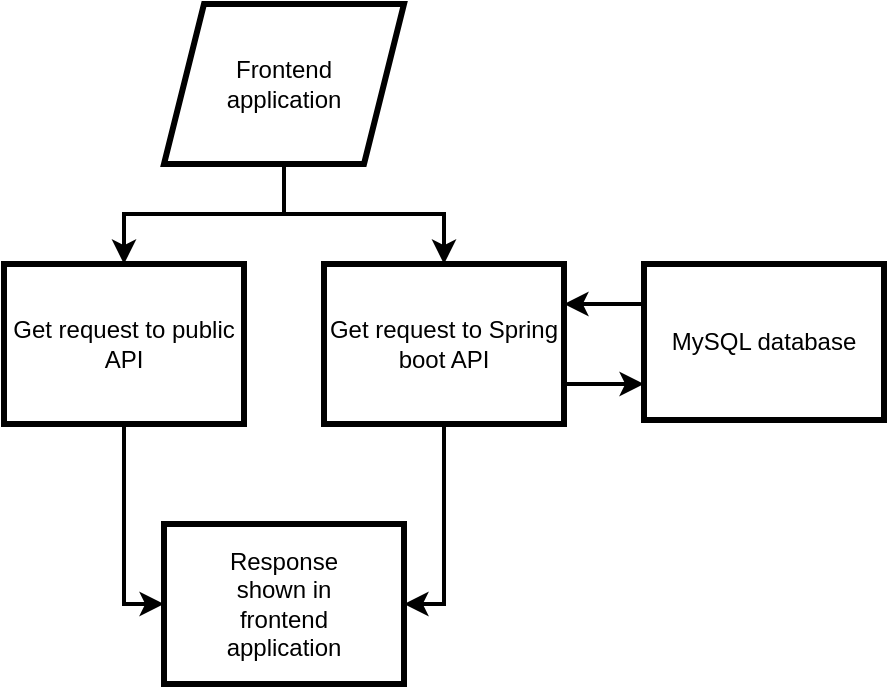 <mxfile version="13.6.2" type="device"><diagram id="FduRuRw2CGK1MbpkD4Mg" name="Page-1"><mxGraphModel dx="1086" dy="966" grid="0" gridSize="10" guides="1" tooltips="1" connect="1" arrows="1" fold="1" page="1" pageScale="1" pageWidth="827" pageHeight="1169" math="0" shadow="0"><root><mxCell id="0"/><mxCell id="1" parent="0"/><mxCell id="Wuh3fHRMRPHCMSboe88v-8" value="" style="edgeStyle=orthogonalEdgeStyle;rounded=0;orthogonalLoop=1;jettySize=auto;html=1;strokeWidth=2;" parent="1" source="Wuh3fHRMRPHCMSboe88v-6" target="Wuh3fHRMRPHCMSboe88v-7" edge="1"><mxGeometry relative="1" as="geometry"/></mxCell><mxCell id="Wuh3fHRMRPHCMSboe88v-13" style="edgeStyle=orthogonalEdgeStyle;rounded=0;orthogonalLoop=1;jettySize=auto;html=1;entryX=0.5;entryY=0;entryDx=0;entryDy=0;strokeWidth=2;" parent="1" source="Wuh3fHRMRPHCMSboe88v-6" target="Wuh3fHRMRPHCMSboe88v-12" edge="1"><mxGeometry relative="1" as="geometry"/></mxCell><mxCell id="Wuh3fHRMRPHCMSboe88v-6" value="Frontend&lt;br&gt;application" style="shape=parallelogram;perimeter=parallelogramPerimeter;whiteSpace=wrap;html=1;fixedSize=1;strokeWidth=3;" parent="1" vertex="1"><mxGeometry x="200" y="30" width="120" height="80" as="geometry"/></mxCell><mxCell id="Wuh3fHRMRPHCMSboe88v-10" value="" style="edgeStyle=orthogonalEdgeStyle;rounded=0;orthogonalLoop=1;jettySize=auto;html=1;strokeWidth=2;" parent="1" source="Wuh3fHRMRPHCMSboe88v-7" target="Wuh3fHRMRPHCMSboe88v-9" edge="1"><mxGeometry relative="1" as="geometry"><Array as="points"><mxPoint x="180" y="330"/></Array></mxGeometry></mxCell><mxCell id="Wuh3fHRMRPHCMSboe88v-7" value="Get request to public API" style="rounded=0;whiteSpace=wrap;html=1;strokeWidth=3;" parent="1" vertex="1"><mxGeometry x="120" y="160" width="120" height="80" as="geometry"/></mxCell><mxCell id="Wuh3fHRMRPHCMSboe88v-9" value="" style="rounded=0;whiteSpace=wrap;html=1;strokeWidth=3;" parent="1" vertex="1"><mxGeometry x="200" y="290" width="120" height="80" as="geometry"/></mxCell><mxCell id="Wuh3fHRMRPHCMSboe88v-11" value="Response shown in frontend application" style="text;html=1;strokeColor=none;fillColor=none;align=center;verticalAlign=middle;whiteSpace=wrap;rounded=0;" parent="1" vertex="1"><mxGeometry x="240" y="320" width="40" height="20" as="geometry"/></mxCell><mxCell id="Wuh3fHRMRPHCMSboe88v-14" style="edgeStyle=orthogonalEdgeStyle;rounded=0;orthogonalLoop=1;jettySize=auto;html=1;entryX=1;entryY=0.5;entryDx=0;entryDy=0;strokeWidth=2;" parent="1" source="Wuh3fHRMRPHCMSboe88v-12" target="Wuh3fHRMRPHCMSboe88v-9" edge="1"><mxGeometry relative="1" as="geometry"><Array as="points"><mxPoint x="340" y="330"/></Array></mxGeometry></mxCell><mxCell id="_2lHELVQoT8dpEW2ac1q-4" value="" style="edgeStyle=orthogonalEdgeStyle;rounded=0;orthogonalLoop=1;jettySize=auto;html=1;strokeWidth=2;" parent="1" source="Wuh3fHRMRPHCMSboe88v-12" target="_2lHELVQoT8dpEW2ac1q-1" edge="1"><mxGeometry relative="1" as="geometry"><Array as="points"><mxPoint x="430" y="220"/><mxPoint x="430" y="220"/></Array></mxGeometry></mxCell><mxCell id="Wuh3fHRMRPHCMSboe88v-12" value="Get request to Spring boot API" style="rounded=0;whiteSpace=wrap;html=1;strokeWidth=3;" parent="1" vertex="1"><mxGeometry x="280" y="160" width="120" height="80" as="geometry"/></mxCell><mxCell id="_2lHELVQoT8dpEW2ac1q-5" value="" style="edgeStyle=orthogonalEdgeStyle;rounded=0;orthogonalLoop=1;jettySize=auto;html=1;strokeWidth=2;" parent="1" source="_2lHELVQoT8dpEW2ac1q-1" target="Wuh3fHRMRPHCMSboe88v-12" edge="1"><mxGeometry relative="1" as="geometry"><Array as="points"><mxPoint x="430" y="180"/><mxPoint x="430" y="180"/></Array></mxGeometry></mxCell><mxCell id="_2lHELVQoT8dpEW2ac1q-1" value="MySQL database" style="rounded=0;whiteSpace=wrap;html=1;strokeWidth=3;sketch=0;shadow=0;glass=0;" parent="1" vertex="1"><mxGeometry x="440" y="160" width="120" height="78" as="geometry"/></mxCell></root></mxGraphModel></diagram></mxfile>